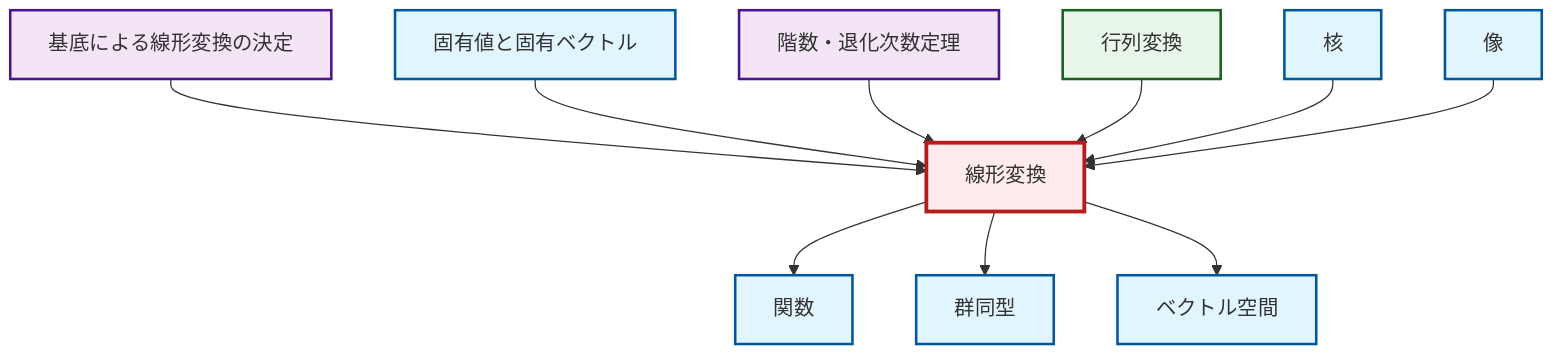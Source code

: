 graph TD
    classDef definition fill:#e1f5fe,stroke:#01579b,stroke-width:2px
    classDef theorem fill:#f3e5f5,stroke:#4a148c,stroke-width:2px
    classDef axiom fill:#fff3e0,stroke:#e65100,stroke-width:2px
    classDef example fill:#e8f5e9,stroke:#1b5e20,stroke-width:2px
    classDef current fill:#ffebee,stroke:#b71c1c,stroke-width:3px
    def-vector-space["ベクトル空間"]:::definition
    def-linear-transformation["線形変換"]:::definition
    def-isomorphism["群同型"]:::definition
    ex-matrix-transformation["行列変換"]:::example
    thm-rank-nullity["階数・退化次数定理"]:::theorem
    def-function["関数"]:::definition
    thm-linear-transformation-basis["基底による線形変換の決定"]:::theorem
    def-kernel["核"]:::definition
    def-eigenvalue-eigenvector["固有値と固有ベクトル"]:::definition
    def-image["像"]:::definition
    thm-linear-transformation-basis --> def-linear-transformation
    def-eigenvalue-eigenvector --> def-linear-transformation
    thm-rank-nullity --> def-linear-transformation
    def-linear-transformation --> def-function
    def-linear-transformation --> def-isomorphism
    ex-matrix-transformation --> def-linear-transformation
    def-linear-transformation --> def-vector-space
    def-kernel --> def-linear-transformation
    def-image --> def-linear-transformation
    class def-linear-transformation current